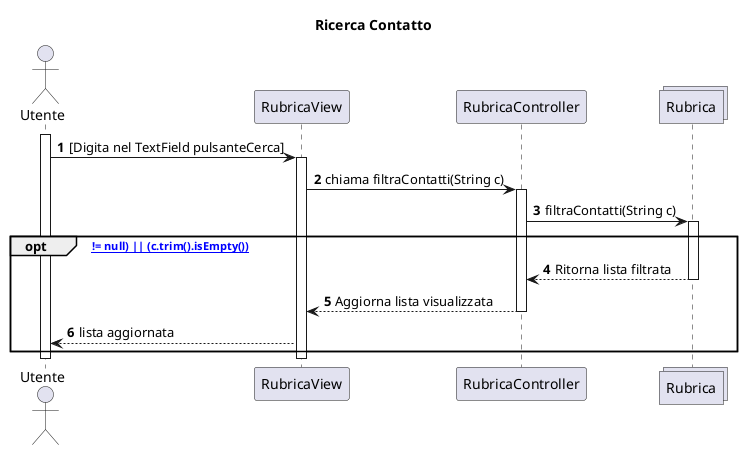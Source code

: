 @startuml
title Ricerca Contatto
autonumber
actor Utente
participant RubricaView
participant RubricaController
collections Rubrica
activate Utente
Utente -> RubricaView: [Digita nel TextField pulsanteCerca]
activate RubricaView
RubricaView -> RubricaController: chiama filtraContatti(String c)
activate RubricaController
RubricaController -> Rubrica: filtraContatti(String c)
activate Rubrica


opt [(c != null) || (c.trim().isEmpty())]
Rubrica --> RubricaController: Ritorna lista filtrata
deactivate Rubrica
RubricaController --> RubricaView: Aggiorna lista visualizzata
deactivate RubricaController
RubricaView --> Utente: lista aggiornata
end
deactivate RubricaView
deactivate Utente
@enduml
